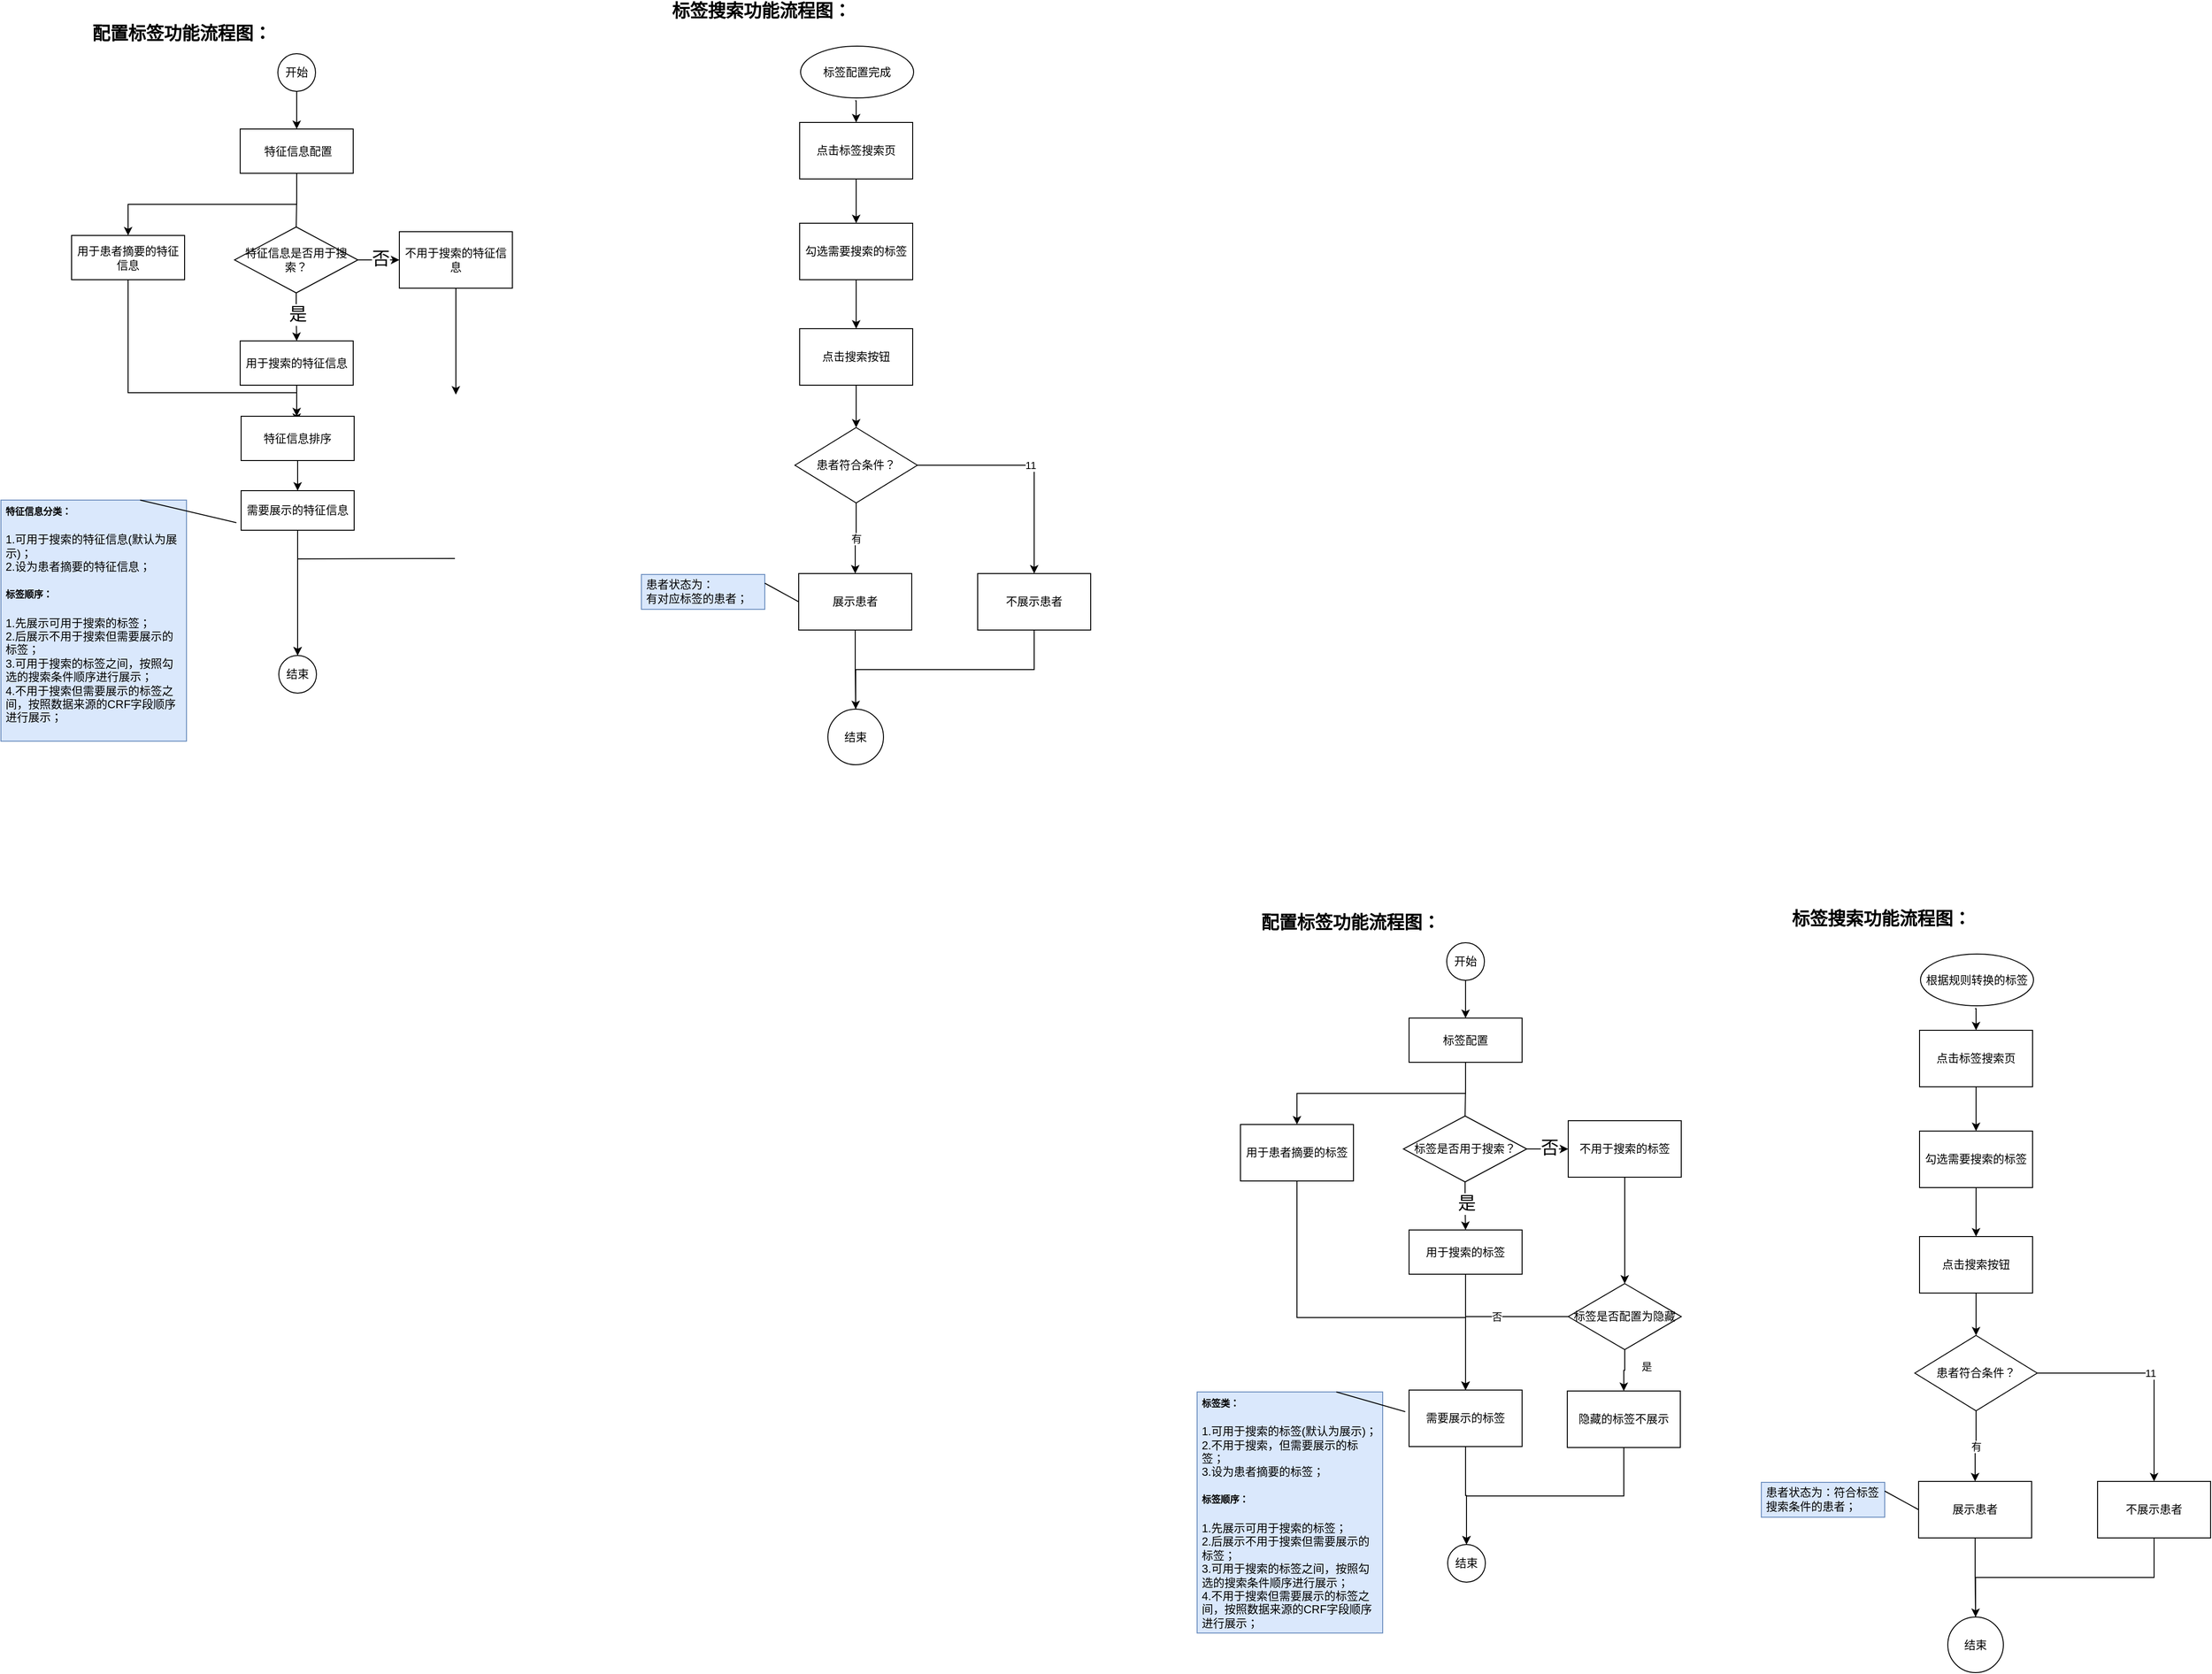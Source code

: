 <mxfile version="14.9.0" type="github">
  <diagram id="2TADyYtRJeXbwywr8u7V" name="第 1 页">
    <mxGraphModel dx="2152" dy="557" grid="0" gridSize="10" guides="0" tooltips="1" connect="1" arrows="1" fold="1" page="1" pageScale="1" pageWidth="1200" pageHeight="1920" math="0" shadow="0">
      <root>
        <mxCell id="0" />
        <mxCell id="1" parent="0" />
        <mxCell id="0NsFDEd5azYHx1vuOnu8-48" style="edgeStyle=orthogonalEdgeStyle;rounded=0;orthogonalLoop=1;jettySize=auto;html=1;entryX=0.5;entryY=0;entryDx=0;entryDy=0;" parent="1" source="0NsFDEd5azYHx1vuOnu8-5" target="0NsFDEd5azYHx1vuOnu8-15" edge="1">
          <mxGeometry relative="1" as="geometry">
            <mxPoint x="-260" y="288" as="targetPoint" />
          </mxGeometry>
        </mxCell>
        <mxCell id="0NsFDEd5azYHx1vuOnu8-5" value="点击标签搜索页" style="rounded=0;whiteSpace=wrap;html=1;" parent="1" vertex="1">
          <mxGeometry x="-320" y="186" width="120" height="60" as="geometry" />
        </mxCell>
        <mxCell id="0NsFDEd5azYHx1vuOnu8-47" style="edgeStyle=orthogonalEdgeStyle;rounded=0;orthogonalLoop=1;jettySize=auto;html=1;exitX=0.5;exitY=1;exitDx=0;exitDy=0;entryX=0.5;entryY=0;entryDx=0;entryDy=0;" parent="1" target="0NsFDEd5azYHx1vuOnu8-5" edge="1">
          <mxGeometry relative="1" as="geometry">
            <mxPoint x="-261" y="163" as="sourcePoint" />
          </mxGeometry>
        </mxCell>
        <mxCell id="0NsFDEd5azYHx1vuOnu8-22" style="edgeStyle=orthogonalEdgeStyle;rounded=0;orthogonalLoop=1;jettySize=auto;html=1;entryX=0.5;entryY=0;entryDx=0;entryDy=0;" parent="1" source="0NsFDEd5azYHx1vuOnu8-15" target="0NsFDEd5azYHx1vuOnu8-19" edge="1">
          <mxGeometry relative="1" as="geometry" />
        </mxCell>
        <mxCell id="0NsFDEd5azYHx1vuOnu8-15" value="勾选需要搜索的标签" style="rounded=0;whiteSpace=wrap;html=1;" parent="1" vertex="1">
          <mxGeometry x="-320" y="293" width="120" height="60" as="geometry" />
        </mxCell>
        <mxCell id="0NsFDEd5azYHx1vuOnu8-19" value="点击搜索按钮" style="rounded=0;whiteSpace=wrap;html=1;" parent="1" vertex="1">
          <mxGeometry x="-320" y="405" width="120" height="60" as="geometry" />
        </mxCell>
        <mxCell id="0NsFDEd5azYHx1vuOnu8-33" style="edgeStyle=orthogonalEdgeStyle;rounded=0;orthogonalLoop=1;jettySize=auto;html=1;exitX=0.5;exitY=1;exitDx=0;exitDy=0;entryX=0.5;entryY=0;entryDx=0;entryDy=0;fillColor=#d5e8d4;" parent="1" source="0NsFDEd5azYHx1vuOnu8-19" target="0NsFDEd5azYHx1vuOnu8-24" edge="1">
          <mxGeometry relative="1" as="geometry">
            <mxPoint x="-261" y="588" as="sourcePoint" />
          </mxGeometry>
        </mxCell>
        <mxCell id="0NsFDEd5azYHx1vuOnu8-26" value="有" style="edgeStyle=orthogonalEdgeStyle;rounded=0;orthogonalLoop=1;jettySize=auto;html=1;exitX=0.5;exitY=1;exitDx=0;exitDy=0;entryX=0.5;entryY=0;entryDx=0;entryDy=0;" parent="1" source="0NsFDEd5azYHx1vuOnu8-24" target="0NsFDEd5azYHx1vuOnu8-25" edge="1">
          <mxGeometry relative="1" as="geometry" />
        </mxCell>
        <mxCell id="0NsFDEd5azYHx1vuOnu8-35" value="11" style="edgeStyle=orthogonalEdgeStyle;rounded=0;orthogonalLoop=1;jettySize=auto;html=1;entryX=0.5;entryY=0;entryDx=0;entryDy=0;" parent="1" source="0NsFDEd5azYHx1vuOnu8-24" target="0NsFDEd5azYHx1vuOnu8-27" edge="1">
          <mxGeometry relative="1" as="geometry" />
        </mxCell>
        <mxCell id="0NsFDEd5azYHx1vuOnu8-24" value="患者符合条件？" style="rhombus;whiteSpace=wrap;html=1;" parent="1" vertex="1">
          <mxGeometry x="-325" y="510" width="130" height="80" as="geometry" />
        </mxCell>
        <mxCell id="0NsFDEd5azYHx1vuOnu8-25" value="展示患者" style="rounded=0;whiteSpace=wrap;html=1;" parent="1" vertex="1">
          <mxGeometry x="-321" y="665" width="120" height="60" as="geometry" />
        </mxCell>
        <mxCell id="lo-D50GMY3HxLi5D7oOY-20" style="edgeStyle=orthogonalEdgeStyle;rounded=0;orthogonalLoop=1;jettySize=auto;html=1;exitX=0.5;exitY=1;exitDx=0;exitDy=0;" parent="1" source="0NsFDEd5azYHx1vuOnu8-27" target="0NsFDEd5azYHx1vuOnu8-45" edge="1">
          <mxGeometry relative="1" as="geometry" />
        </mxCell>
        <mxCell id="0NsFDEd5azYHx1vuOnu8-27" value="不展示患者" style="rounded=0;whiteSpace=wrap;html=1;" parent="1" vertex="1">
          <mxGeometry x="-131" y="665" width="120" height="60" as="geometry" />
        </mxCell>
        <mxCell id="0NsFDEd5azYHx1vuOnu8-39" style="edgeStyle=orthogonalEdgeStyle;rounded=0;orthogonalLoop=1;jettySize=auto;html=1;entryX=0.5;entryY=0;entryDx=0;entryDy=0;" parent="1" edge="1">
          <mxGeometry relative="1" as="geometry">
            <mxPoint x="530.0" y="1220" as="sourcePoint" />
          </mxGeometry>
        </mxCell>
        <mxCell id="0NsFDEd5azYHx1vuOnu8-52" value="标签搜索功能流程图：" style="text;html=1;strokeColor=none;fillColor=none;align=center;verticalAlign=middle;whiteSpace=wrap;rounded=0;fontSize=19;fontStyle=1" parent="1" vertex="1">
          <mxGeometry x="-502" y="58" width="283" height="20" as="geometry" />
        </mxCell>
        <mxCell id="0NsFDEd5azYHx1vuOnu8-53" value="配置标签功能流程图：" style="text;html=1;strokeColor=none;fillColor=none;align=center;verticalAlign=middle;whiteSpace=wrap;rounded=0;fontFamily=Verdana;fontStyle=1;fontSize=19;" parent="1" vertex="1">
          <mxGeometry x="-1115" y="82" width="278" height="20" as="geometry" />
        </mxCell>
        <mxCell id="lo-D50GMY3HxLi5D7oOY-1" value="" style="edgeStyle=orthogonalEdgeStyle;rounded=0;orthogonalLoop=1;jettySize=auto;html=1;" parent="1" source="0NsFDEd5azYHx1vuOnu8-54" target="0NsFDEd5azYHx1vuOnu8-55" edge="1">
          <mxGeometry relative="1" as="geometry" />
        </mxCell>
        <mxCell id="0NsFDEd5azYHx1vuOnu8-54" value="开始" style="ellipse;whiteSpace=wrap;html=1;aspect=fixed;" parent="1" vertex="1">
          <mxGeometry x="-874" y="113" width="40" height="40" as="geometry" />
        </mxCell>
        <mxCell id="lo-D50GMY3HxLi5D7oOY-4" style="edgeStyle=orthogonalEdgeStyle;rounded=0;orthogonalLoop=1;jettySize=auto;html=1;entryX=0.5;entryY=0;entryDx=0;entryDy=0;startArrow=none;" parent="1" source="lo-D50GMY3HxLi5D7oOY-34" target="lo-D50GMY3HxLi5D7oOY-25" edge="1">
          <mxGeometry relative="1" as="geometry">
            <mxPoint x="-876" y="281" as="targetPoint" />
          </mxGeometry>
        </mxCell>
        <mxCell id="lo-D50GMY3HxLi5D7oOY-43" value="是" style="edgeLabel;html=1;align=center;verticalAlign=middle;resizable=0;points=[];fontSize=19;fontFamily=Verdana;" parent="lo-D50GMY3HxLi5D7oOY-4" vertex="1" connectable="0">
          <mxGeometry x="-0.127" y="1" relative="1" as="geometry">
            <mxPoint as="offset" />
          </mxGeometry>
        </mxCell>
        <mxCell id="lo-D50GMY3HxLi5D7oOY-37" style="edgeStyle=orthogonalEdgeStyle;rounded=0;orthogonalLoop=1;jettySize=auto;html=1;entryX=0.5;entryY=0;entryDx=0;entryDy=0;strokeColor=#000000;exitX=0.5;exitY=1;exitDx=0;exitDy=0;" parent="1" source="0NsFDEd5azYHx1vuOnu8-55" target="lo-D50GMY3HxLi5D7oOY-24" edge="1">
          <mxGeometry relative="1" as="geometry">
            <mxPoint x="-754" y="254" as="sourcePoint" />
          </mxGeometry>
        </mxCell>
        <mxCell id="0NsFDEd5azYHx1vuOnu8-55" value="&amp;nbsp;特征信息配置" style="rounded=0;whiteSpace=wrap;html=1;" parent="1" vertex="1">
          <mxGeometry x="-914" y="193" width="120" height="47" as="geometry" />
        </mxCell>
        <mxCell id="lo-D50GMY3HxLi5D7oOY-6" style="edgeStyle=orthogonalEdgeStyle;rounded=0;orthogonalLoop=1;jettySize=auto;html=1;exitX=0.5;exitY=1;exitDx=0;exitDy=0;entryX=0.5;entryY=0;entryDx=0;entryDy=0;" parent="1" source="0NsFDEd5azYHx1vuOnu8-62" edge="1">
          <mxGeometry relative="1" as="geometry">
            <mxPoint x="-685" y="475" as="targetPoint" />
          </mxGeometry>
        </mxCell>
        <mxCell id="0NsFDEd5azYHx1vuOnu8-62" value="不用于搜索的特征信息" style="rounded=0;whiteSpace=wrap;html=1;" parent="1" vertex="1">
          <mxGeometry x="-745" y="302" width="120" height="60" as="geometry" />
        </mxCell>
        <mxCell id="0NsFDEd5azYHx1vuOnu8-72" style="edgeStyle=orthogonalEdgeStyle;rounded=0;orthogonalLoop=1;jettySize=auto;html=1;entryX=0.5;entryY=0;entryDx=0;entryDy=0;" parent="1" source="0NsFDEd5azYHx1vuOnu8-73" target="lo-D50GMY3HxLi5D7oOY-10" edge="1">
          <mxGeometry relative="1" as="geometry">
            <mxPoint x="-853.5" y="705" as="targetPoint" />
          </mxGeometry>
        </mxCell>
        <mxCell id="0NsFDEd5azYHx1vuOnu8-73" value="需要展示的特征信息" style="rounded=0;whiteSpace=wrap;html=1;" parent="1" vertex="1">
          <mxGeometry x="-913" y="577" width="120" height="42" as="geometry" />
        </mxCell>
        <mxCell id="lo-D50GMY3HxLi5D7oOY-13" style="edgeStyle=orthogonalEdgeStyle;rounded=0;orthogonalLoop=1;jettySize=auto;html=1;exitX=0.5;exitY=1;exitDx=0;exitDy=0;" parent="1" target="lo-D50GMY3HxLi5D7oOY-10" edge="1">
          <mxGeometry relative="1" as="geometry">
            <mxPoint x="-686" y="649" as="sourcePoint" />
          </mxGeometry>
        </mxCell>
        <mxCell id="0NsFDEd5azYHx1vuOnu8-79" style="edgeStyle=orthogonalEdgeStyle;rounded=0;orthogonalLoop=1;jettySize=auto;html=1;exitX=0.5;exitY=1;exitDx=0;exitDy=0;" parent="1" source="0NsFDEd5azYHx1vuOnu8-53" target="0NsFDEd5azYHx1vuOnu8-53" edge="1">
          <mxGeometry relative="1" as="geometry" />
        </mxCell>
        <mxCell id="lo-D50GMY3HxLi5D7oOY-2" value="&lt;span&gt;标签配置完成&lt;/span&gt;" style="ellipse;whiteSpace=wrap;html=1;" parent="1" vertex="1">
          <mxGeometry x="-319" y="105" width="120" height="55" as="geometry" />
        </mxCell>
        <mxCell id="lo-D50GMY3HxLi5D7oOY-10" value="结束" style="ellipse;whiteSpace=wrap;html=1;aspect=fixed;" parent="1" vertex="1">
          <mxGeometry x="-873" y="752" width="40" height="40" as="geometry" />
        </mxCell>
        <mxCell id="0NsFDEd5azYHx1vuOnu8-45" value="结束" style="ellipse;whiteSpace=wrap;html=1;aspect=fixed;" parent="1" vertex="1">
          <mxGeometry x="-290" y="809" width="59" height="59" as="geometry" />
        </mxCell>
        <mxCell id="lo-D50GMY3HxLi5D7oOY-18" value="" style="edgeStyle=orthogonalEdgeStyle;rounded=0;orthogonalLoop=1;jettySize=auto;html=1;exitX=0.5;exitY=1;exitDx=0;exitDy=0;endArrow=none;" parent="1" source="0NsFDEd5azYHx1vuOnu8-25" target="0NsFDEd5azYHx1vuOnu8-45" edge="1">
          <mxGeometry relative="1" as="geometry">
            <mxPoint x="-71" y="1275" as="targetPoint" />
            <mxPoint x="-261" y="725" as="sourcePoint" />
          </mxGeometry>
        </mxCell>
        <mxCell id="lo-D50GMY3HxLi5D7oOY-22" value="&lt;h5&gt;特征信息分类：&lt;/h5&gt;1.可用于搜索的特征信息(默认为展示)；&lt;br&gt;2.设为患者摘要的特征信息；&lt;br&gt;&lt;h5&gt;标签顺序：&lt;/h5&gt;1.先展示可用于搜索的标签；&lt;br&gt;2.后展示不用于搜索但需要展示的标签；&lt;br&gt;3.可用于搜索的标签之间，按照勾选的搜索条件顺序进行展示；&lt;br&gt;4.不用于搜索但需要展示的标签之间，按照数据来源的CRF字段顺序进行展示；" style="text;html=1;fillColor=#dae8fc;spacing=5;spacingTop=-20;whiteSpace=wrap;overflow=hidden;rounded=0;strokeColor=#6c8ebf;" parent="1" vertex="1">
          <mxGeometry x="-1168" y="587" width="197" height="256" as="geometry" />
        </mxCell>
        <mxCell id="lo-D50GMY3HxLi5D7oOY-23" value="&lt;br&gt;患者状态为：&lt;br&gt;有对应标签的患者；" style="text;html=1;fillColor=#dae8fc;spacing=5;spacingTop=-20;whiteSpace=wrap;overflow=hidden;rounded=0;strokeColor=#6c8ebf;" parent="1" vertex="1">
          <mxGeometry x="-488" y="666" width="131" height="37" as="geometry" />
        </mxCell>
        <mxCell id="r0KFX-PSw_EzG97VqH4p-3" style="edgeStyle=orthogonalEdgeStyle;rounded=0;orthogonalLoop=1;jettySize=auto;html=1;" edge="1" parent="1" source="lo-D50GMY3HxLi5D7oOY-24">
          <mxGeometry relative="1" as="geometry">
            <mxPoint x="-854" y="504" as="targetPoint" />
            <Array as="points">
              <mxPoint x="-1033" y="473" />
              <mxPoint x="-854" y="473" />
            </Array>
          </mxGeometry>
        </mxCell>
        <mxCell id="lo-D50GMY3HxLi5D7oOY-24" value="用于患者摘要的特征信息" style="rounded=0;whiteSpace=wrap;html=1;fontStyle=0" parent="1" vertex="1">
          <mxGeometry x="-1093" y="306" width="120" height="47" as="geometry" />
        </mxCell>
        <mxCell id="lo-D50GMY3HxLi5D7oOY-33" style="edgeStyle=orthogonalEdgeStyle;rounded=0;orthogonalLoop=1;jettySize=auto;html=1;strokeColor=#000000;" parent="1" source="lo-D50GMY3HxLi5D7oOY-25" edge="1">
          <mxGeometry relative="1" as="geometry">
            <mxPoint x="-854" y="498" as="targetPoint" />
          </mxGeometry>
        </mxCell>
        <mxCell id="lo-D50GMY3HxLi5D7oOY-25" value="用于搜索的特征信息" style="rounded=0;whiteSpace=wrap;html=1;" parent="1" vertex="1">
          <mxGeometry x="-914" y="418" width="120" height="47" as="geometry" />
        </mxCell>
        <mxCell id="lo-D50GMY3HxLi5D7oOY-36" style="edgeStyle=orthogonalEdgeStyle;rounded=0;orthogonalLoop=1;jettySize=auto;html=1;entryX=0;entryY=0.5;entryDx=0;entryDy=0;strokeColor=#000000;" parent="1" source="lo-D50GMY3HxLi5D7oOY-34" target="0NsFDEd5azYHx1vuOnu8-62" edge="1">
          <mxGeometry relative="1" as="geometry" />
        </mxCell>
        <mxCell id="lo-D50GMY3HxLi5D7oOY-44" value="否" style="edgeLabel;html=1;align=center;verticalAlign=middle;resizable=0;points=[];fontSize=19;fontFamily=Verdana;" parent="lo-D50GMY3HxLi5D7oOY-36" vertex="1" connectable="0">
          <mxGeometry x="0.088" y="1" relative="1" as="geometry">
            <mxPoint as="offset" />
          </mxGeometry>
        </mxCell>
        <mxCell id="lo-D50GMY3HxLi5D7oOY-34" value="特征信息是否用于搜索？" style="rhombus;whiteSpace=wrap;html=1;" parent="1" vertex="1">
          <mxGeometry x="-920" y="297" width="131" height="70" as="geometry" />
        </mxCell>
        <mxCell id="lo-D50GMY3HxLi5D7oOY-35" value="" style="edgeStyle=orthogonalEdgeStyle;rounded=0;orthogonalLoop=1;jettySize=auto;html=1;entryX=0.5;entryY=0;entryDx=0;entryDy=0;endArrow=none;" parent="1" source="0NsFDEd5azYHx1vuOnu8-55" target="lo-D50GMY3HxLi5D7oOY-34" edge="1">
          <mxGeometry relative="1" as="geometry">
            <mxPoint x="-854" y="240" as="sourcePoint" />
            <mxPoint x="-853" y="383.0" as="targetPoint" />
          </mxGeometry>
        </mxCell>
        <mxCell id="lo-D50GMY3HxLi5D7oOY-40" value="" style="endArrow=none;html=1;strokeColor=#000000;exitX=0.75;exitY=0;exitDx=0;exitDy=0;" parent="1" source="lo-D50GMY3HxLi5D7oOY-22" edge="1">
          <mxGeometry width="50" height="50" relative="1" as="geometry">
            <mxPoint x="-949" y="559" as="sourcePoint" />
            <mxPoint x="-918" y="611" as="targetPoint" />
          </mxGeometry>
        </mxCell>
        <mxCell id="lo-D50GMY3HxLi5D7oOY-42" value="" style="endArrow=none;html=1;strokeColor=#000000;entryX=1;entryY=0.25;entryDx=0;entryDy=0;exitX=0;exitY=0.5;exitDx=0;exitDy=0;" parent="1" source="0NsFDEd5azYHx1vuOnu8-25" target="lo-D50GMY3HxLi5D7oOY-23" edge="1">
          <mxGeometry width="50" height="50" relative="1" as="geometry">
            <mxPoint x="186" y="560" as="sourcePoint" />
            <mxPoint x="-13" y="500" as="targetPoint" />
          </mxGeometry>
        </mxCell>
        <mxCell id="lo-D50GMY3HxLi5D7oOY-46" style="edgeStyle=orthogonalEdgeStyle;rounded=0;orthogonalLoop=1;jettySize=auto;html=1;entryX=0.5;entryY=0;entryDx=0;entryDy=0;" parent="1" source="lo-D50GMY3HxLi5D7oOY-47" target="lo-D50GMY3HxLi5D7oOY-50" edge="1">
          <mxGeometry relative="1" as="geometry">
            <mxPoint x="929" y="1252" as="targetPoint" />
          </mxGeometry>
        </mxCell>
        <mxCell id="lo-D50GMY3HxLi5D7oOY-47" value="点击标签搜索页" style="rounded=0;whiteSpace=wrap;html=1;" parent="1" vertex="1">
          <mxGeometry x="869" y="1150" width="120" height="60" as="geometry" />
        </mxCell>
        <mxCell id="lo-D50GMY3HxLi5D7oOY-48" style="edgeStyle=orthogonalEdgeStyle;rounded=0;orthogonalLoop=1;jettySize=auto;html=1;exitX=0.5;exitY=1;exitDx=0;exitDy=0;entryX=0.5;entryY=0;entryDx=0;entryDy=0;" parent="1" target="lo-D50GMY3HxLi5D7oOY-47" edge="1">
          <mxGeometry relative="1" as="geometry">
            <mxPoint x="928" y="1127.0" as="sourcePoint" />
          </mxGeometry>
        </mxCell>
        <mxCell id="lo-D50GMY3HxLi5D7oOY-49" style="edgeStyle=orthogonalEdgeStyle;rounded=0;orthogonalLoop=1;jettySize=auto;html=1;entryX=0.5;entryY=0;entryDx=0;entryDy=0;" parent="1" source="lo-D50GMY3HxLi5D7oOY-50" target="lo-D50GMY3HxLi5D7oOY-51" edge="1">
          <mxGeometry relative="1" as="geometry" />
        </mxCell>
        <mxCell id="lo-D50GMY3HxLi5D7oOY-50" value="勾选需要搜索的标签" style="rounded=0;whiteSpace=wrap;html=1;" parent="1" vertex="1">
          <mxGeometry x="869" y="1257" width="120" height="60" as="geometry" />
        </mxCell>
        <mxCell id="lo-D50GMY3HxLi5D7oOY-51" value="点击搜索按钮" style="rounded=0;whiteSpace=wrap;html=1;" parent="1" vertex="1">
          <mxGeometry x="869" y="1369" width="120" height="60" as="geometry" />
        </mxCell>
        <mxCell id="lo-D50GMY3HxLi5D7oOY-52" style="edgeStyle=orthogonalEdgeStyle;rounded=0;orthogonalLoop=1;jettySize=auto;html=1;exitX=0.5;exitY=1;exitDx=0;exitDy=0;entryX=0.5;entryY=0;entryDx=0;entryDy=0;fillColor=#d5e8d4;" parent="1" source="lo-D50GMY3HxLi5D7oOY-51" target="lo-D50GMY3HxLi5D7oOY-55" edge="1">
          <mxGeometry relative="1" as="geometry">
            <mxPoint x="928" y="1552" as="sourcePoint" />
          </mxGeometry>
        </mxCell>
        <mxCell id="lo-D50GMY3HxLi5D7oOY-53" value="有" style="edgeStyle=orthogonalEdgeStyle;rounded=0;orthogonalLoop=1;jettySize=auto;html=1;exitX=0.5;exitY=1;exitDx=0;exitDy=0;entryX=0.5;entryY=0;entryDx=0;entryDy=0;" parent="1" source="lo-D50GMY3HxLi5D7oOY-55" target="lo-D50GMY3HxLi5D7oOY-56" edge="1">
          <mxGeometry relative="1" as="geometry" />
        </mxCell>
        <mxCell id="lo-D50GMY3HxLi5D7oOY-54" value="11" style="edgeStyle=orthogonalEdgeStyle;rounded=0;orthogonalLoop=1;jettySize=auto;html=1;entryX=0.5;entryY=0;entryDx=0;entryDy=0;" parent="1" source="lo-D50GMY3HxLi5D7oOY-55" target="lo-D50GMY3HxLi5D7oOY-58" edge="1">
          <mxGeometry relative="1" as="geometry" />
        </mxCell>
        <mxCell id="lo-D50GMY3HxLi5D7oOY-55" value="患者符合条件？" style="rhombus;whiteSpace=wrap;html=1;" parent="1" vertex="1">
          <mxGeometry x="864" y="1474" width="130" height="80" as="geometry" />
        </mxCell>
        <mxCell id="lo-D50GMY3HxLi5D7oOY-56" value="展示患者" style="rounded=0;whiteSpace=wrap;html=1;" parent="1" vertex="1">
          <mxGeometry x="868" y="1629" width="120" height="60" as="geometry" />
        </mxCell>
        <mxCell id="lo-D50GMY3HxLi5D7oOY-57" style="edgeStyle=orthogonalEdgeStyle;rounded=0;orthogonalLoop=1;jettySize=auto;html=1;exitX=0.5;exitY=1;exitDx=0;exitDy=0;" parent="1" source="lo-D50GMY3HxLi5D7oOY-58" target="lo-D50GMY3HxLi5D7oOY-61" edge="1">
          <mxGeometry relative="1" as="geometry" />
        </mxCell>
        <mxCell id="lo-D50GMY3HxLi5D7oOY-58" value="不展示患者" style="rounded=0;whiteSpace=wrap;html=1;" parent="1" vertex="1">
          <mxGeometry x="1058" y="1629" width="120" height="60" as="geometry" />
        </mxCell>
        <mxCell id="lo-D50GMY3HxLi5D7oOY-59" value="标签搜索功能流程图：" style="text;html=1;strokeColor=none;fillColor=none;align=center;verticalAlign=middle;whiteSpace=wrap;rounded=0;fontSize=19;fontStyle=1" parent="1" vertex="1">
          <mxGeometry x="687" y="1022" width="283" height="20" as="geometry" />
        </mxCell>
        <mxCell id="lo-D50GMY3HxLi5D7oOY-60" value="根据规则转换的标签" style="ellipse;whiteSpace=wrap;html=1;" parent="1" vertex="1">
          <mxGeometry x="870" y="1069" width="120" height="55" as="geometry" />
        </mxCell>
        <mxCell id="lo-D50GMY3HxLi5D7oOY-61" value="结束" style="ellipse;whiteSpace=wrap;html=1;aspect=fixed;" parent="1" vertex="1">
          <mxGeometry x="899" y="1773" width="59" height="59" as="geometry" />
        </mxCell>
        <mxCell id="lo-D50GMY3HxLi5D7oOY-62" value="" style="edgeStyle=orthogonalEdgeStyle;rounded=0;orthogonalLoop=1;jettySize=auto;html=1;exitX=0.5;exitY=1;exitDx=0;exitDy=0;endArrow=none;" parent="1" source="lo-D50GMY3HxLi5D7oOY-56" target="lo-D50GMY3HxLi5D7oOY-61" edge="1">
          <mxGeometry relative="1" as="geometry">
            <mxPoint x="1118" y="2239" as="targetPoint" />
            <mxPoint x="928" y="1689" as="sourcePoint" />
          </mxGeometry>
        </mxCell>
        <mxCell id="lo-D50GMY3HxLi5D7oOY-63" value="&lt;br&gt;患者状态为：符合标签搜索条件的患者；" style="text;html=1;fillColor=#dae8fc;spacing=5;spacingTop=-20;whiteSpace=wrap;overflow=hidden;rounded=0;strokeColor=#6c8ebf;" parent="1" vertex="1">
          <mxGeometry x="701" y="1630" width="131" height="37" as="geometry" />
        </mxCell>
        <mxCell id="lo-D50GMY3HxLi5D7oOY-64" value="" style="endArrow=none;html=1;strokeColor=#000000;entryX=1;entryY=0.25;entryDx=0;entryDy=0;exitX=0;exitY=0.5;exitDx=0;exitDy=0;" parent="1" source="lo-D50GMY3HxLi5D7oOY-56" target="lo-D50GMY3HxLi5D7oOY-63" edge="1">
          <mxGeometry width="50" height="50" relative="1" as="geometry">
            <mxPoint x="1375" y="1524" as="sourcePoint" />
            <mxPoint x="1176" y="1464" as="targetPoint" />
          </mxGeometry>
        </mxCell>
        <mxCell id="lo-D50GMY3HxLi5D7oOY-65" value="配置标签功能流程图：" style="text;html=1;strokeColor=none;fillColor=none;align=center;verticalAlign=middle;whiteSpace=wrap;rounded=0;fontFamily=Verdana;fontStyle=1;fontSize=19;" parent="1" vertex="1">
          <mxGeometry x="126" y="1026" width="278" height="20" as="geometry" />
        </mxCell>
        <mxCell id="lo-D50GMY3HxLi5D7oOY-66" value="" style="edgeStyle=orthogonalEdgeStyle;rounded=0;orthogonalLoop=1;jettySize=auto;html=1;" parent="1" source="lo-D50GMY3HxLi5D7oOY-67" target="lo-D50GMY3HxLi5D7oOY-71" edge="1">
          <mxGeometry relative="1" as="geometry" />
        </mxCell>
        <mxCell id="lo-D50GMY3HxLi5D7oOY-67" value="开始" style="ellipse;whiteSpace=wrap;html=1;aspect=fixed;" parent="1" vertex="1">
          <mxGeometry x="367" y="1057" width="40" height="40" as="geometry" />
        </mxCell>
        <mxCell id="lo-D50GMY3HxLi5D7oOY-68" style="edgeStyle=orthogonalEdgeStyle;rounded=0;orthogonalLoop=1;jettySize=auto;html=1;entryX=0.5;entryY=0;entryDx=0;entryDy=0;startArrow=none;" parent="1" source="lo-D50GMY3HxLi5D7oOY-92" target="lo-D50GMY3HxLi5D7oOY-89" edge="1">
          <mxGeometry relative="1" as="geometry">
            <mxPoint x="365" y="1225" as="targetPoint" />
          </mxGeometry>
        </mxCell>
        <mxCell id="lo-D50GMY3HxLi5D7oOY-69" value="是" style="edgeLabel;html=1;align=center;verticalAlign=middle;resizable=0;points=[];fontSize=19;fontFamily=Verdana;" parent="lo-D50GMY3HxLi5D7oOY-68" vertex="1" connectable="0">
          <mxGeometry x="-0.127" y="1" relative="1" as="geometry">
            <mxPoint as="offset" />
          </mxGeometry>
        </mxCell>
        <mxCell id="lo-D50GMY3HxLi5D7oOY-70" style="edgeStyle=orthogonalEdgeStyle;rounded=0;orthogonalLoop=1;jettySize=auto;html=1;entryX=0.5;entryY=0;entryDx=0;entryDy=0;strokeColor=#000000;exitX=0.5;exitY=1;exitDx=0;exitDy=0;" parent="1" source="lo-D50GMY3HxLi5D7oOY-71" target="lo-D50GMY3HxLi5D7oOY-87" edge="1">
          <mxGeometry relative="1" as="geometry">
            <mxPoint x="487" y="1198" as="sourcePoint" />
          </mxGeometry>
        </mxCell>
        <mxCell id="lo-D50GMY3HxLi5D7oOY-71" value="标签配置" style="rounded=0;whiteSpace=wrap;html=1;" parent="1" vertex="1">
          <mxGeometry x="327" y="1137" width="120" height="47" as="geometry" />
        </mxCell>
        <mxCell id="lo-D50GMY3HxLi5D7oOY-72" style="edgeStyle=orthogonalEdgeStyle;rounded=0;orthogonalLoop=1;jettySize=auto;html=1;exitX=0.5;exitY=1;exitDx=0;exitDy=0;entryX=0.5;entryY=0;entryDx=0;entryDy=0;" parent="1" source="lo-D50GMY3HxLi5D7oOY-73" target="lo-D50GMY3HxLi5D7oOY-78" edge="1">
          <mxGeometry relative="1" as="geometry" />
        </mxCell>
        <mxCell id="lo-D50GMY3HxLi5D7oOY-73" value="不用于搜索的标签" style="rounded=0;whiteSpace=wrap;html=1;" parent="1" vertex="1">
          <mxGeometry x="496" y="1246" width="120" height="60" as="geometry" />
        </mxCell>
        <mxCell id="lo-D50GMY3HxLi5D7oOY-74" style="edgeStyle=orthogonalEdgeStyle;rounded=0;orthogonalLoop=1;jettySize=auto;html=1;entryX=0.5;entryY=0;entryDx=0;entryDy=0;" parent="1" source="lo-D50GMY3HxLi5D7oOY-78" target="lo-D50GMY3HxLi5D7oOY-79" edge="1">
          <mxGeometry relative="1" as="geometry" />
        </mxCell>
        <mxCell id="lo-D50GMY3HxLi5D7oOY-75" value="是" style="edgeLabel;html=1;align=center;verticalAlign=middle;resizable=0;points=[];" parent="lo-D50GMY3HxLi5D7oOY-74" vertex="1" connectable="0">
          <mxGeometry x="-0.27" relative="1" as="geometry">
            <mxPoint x="23" y="1" as="offset" />
          </mxGeometry>
        </mxCell>
        <mxCell id="lo-D50GMY3HxLi5D7oOY-76" style="edgeStyle=orthogonalEdgeStyle;rounded=0;orthogonalLoop=1;jettySize=auto;html=1;entryX=0.5;entryY=0;entryDx=0;entryDy=0;" parent="1" source="lo-D50GMY3HxLi5D7oOY-78" target="lo-D50GMY3HxLi5D7oOY-81" edge="1">
          <mxGeometry relative="1" as="geometry" />
        </mxCell>
        <mxCell id="lo-D50GMY3HxLi5D7oOY-77" value="否" style="edgeLabel;html=1;align=center;verticalAlign=middle;resizable=0;points=[];" parent="lo-D50GMY3HxLi5D7oOY-76" vertex="1" connectable="0">
          <mxGeometry x="-0.532" y="-3" relative="1" as="geometry">
            <mxPoint x="-32" y="3" as="offset" />
          </mxGeometry>
        </mxCell>
        <mxCell id="lo-D50GMY3HxLi5D7oOY-78" value="标签是否配置为隐藏" style="rhombus;whiteSpace=wrap;html=1;" parent="1" vertex="1">
          <mxGeometry x="496" y="1419" width="120" height="70" as="geometry" />
        </mxCell>
        <mxCell id="lo-D50GMY3HxLi5D7oOY-79" value="隐藏的标签不展示" style="rounded=0;whiteSpace=wrap;html=1;" parent="1" vertex="1">
          <mxGeometry x="495" y="1533" width="120" height="60" as="geometry" />
        </mxCell>
        <mxCell id="lo-D50GMY3HxLi5D7oOY-80" style="edgeStyle=orthogonalEdgeStyle;rounded=0;orthogonalLoop=1;jettySize=auto;html=1;entryX=0.5;entryY=0;entryDx=0;entryDy=0;" parent="1" source="lo-D50GMY3HxLi5D7oOY-81" target="lo-D50GMY3HxLi5D7oOY-84" edge="1">
          <mxGeometry relative="1" as="geometry">
            <mxPoint x="387.5" y="1649" as="targetPoint" />
          </mxGeometry>
        </mxCell>
        <mxCell id="lo-D50GMY3HxLi5D7oOY-81" value="需要展示的标签" style="rounded=0;whiteSpace=wrap;html=1;" parent="1" vertex="1">
          <mxGeometry x="327" y="1532" width="120" height="60" as="geometry" />
        </mxCell>
        <mxCell id="lo-D50GMY3HxLi5D7oOY-82" style="edgeStyle=orthogonalEdgeStyle;rounded=0;orthogonalLoop=1;jettySize=auto;html=1;exitX=0.5;exitY=1;exitDx=0;exitDy=0;" parent="1" source="lo-D50GMY3HxLi5D7oOY-79" target="lo-D50GMY3HxLi5D7oOY-84" edge="1">
          <mxGeometry relative="1" as="geometry">
            <mxPoint x="387.5" y="1698" as="sourcePoint" />
          </mxGeometry>
        </mxCell>
        <mxCell id="lo-D50GMY3HxLi5D7oOY-83" style="edgeStyle=orthogonalEdgeStyle;rounded=0;orthogonalLoop=1;jettySize=auto;html=1;exitX=0.5;exitY=1;exitDx=0;exitDy=0;" parent="1" source="lo-D50GMY3HxLi5D7oOY-65" target="lo-D50GMY3HxLi5D7oOY-65" edge="1">
          <mxGeometry relative="1" as="geometry" />
        </mxCell>
        <mxCell id="lo-D50GMY3HxLi5D7oOY-84" value="结束" style="ellipse;whiteSpace=wrap;html=1;aspect=fixed;" parent="1" vertex="1">
          <mxGeometry x="368" y="1696" width="40" height="40" as="geometry" />
        </mxCell>
        <mxCell id="lo-D50GMY3HxLi5D7oOY-85" value="&lt;h5&gt;标签类：&lt;/h5&gt;1.可用于搜索的标签(默认为展示)；&lt;br&gt;2.不用于搜索，但需要展示的标签；&lt;br&gt;3.设为患者摘要的标签；&lt;br&gt;&lt;h5&gt;标签顺序：&lt;/h5&gt;1.先展示可用于搜索的标签；&lt;br&gt;2.后展示不用于搜索但需要展示的标签；&lt;br&gt;3.可用于搜索的标签之间，按照勾选的搜索条件顺序进行展示；&lt;br&gt;4.不用于搜索但需要展示的标签之间，按照数据来源的CRF字段顺序进行展示；" style="text;html=1;fillColor=#dae8fc;spacing=5;spacingTop=-20;whiteSpace=wrap;overflow=hidden;rounded=0;strokeColor=#6c8ebf;" parent="1" vertex="1">
          <mxGeometry x="102" y="1534" width="197" height="256" as="geometry" />
        </mxCell>
        <mxCell id="lo-D50GMY3HxLi5D7oOY-86" style="edgeStyle=orthogonalEdgeStyle;rounded=0;orthogonalLoop=1;jettySize=auto;html=1;entryX=0.5;entryY=0;entryDx=0;entryDy=0;fontFamily=Verdana;fontSize=19;strokeColor=#000000;" parent="1" source="lo-D50GMY3HxLi5D7oOY-87" target="lo-D50GMY3HxLi5D7oOY-81" edge="1">
          <mxGeometry relative="1" as="geometry">
            <Array as="points">
              <mxPoint x="208" y="1455" />
              <mxPoint x="387" y="1455" />
            </Array>
          </mxGeometry>
        </mxCell>
        <mxCell id="lo-D50GMY3HxLi5D7oOY-87" value="用于患者摘要的标签" style="rounded=0;whiteSpace=wrap;html=1;fontStyle=0" parent="1" vertex="1">
          <mxGeometry x="148" y="1250" width="120" height="60" as="geometry" />
        </mxCell>
        <mxCell id="lo-D50GMY3HxLi5D7oOY-88" style="edgeStyle=orthogonalEdgeStyle;rounded=0;orthogonalLoop=1;jettySize=auto;html=1;entryX=0.5;entryY=0;entryDx=0;entryDy=0;strokeColor=#000000;" parent="1" source="lo-D50GMY3HxLi5D7oOY-89" target="lo-D50GMY3HxLi5D7oOY-81" edge="1">
          <mxGeometry relative="1" as="geometry" />
        </mxCell>
        <mxCell id="lo-D50GMY3HxLi5D7oOY-89" value="用于搜索的标签" style="rounded=0;whiteSpace=wrap;html=1;" parent="1" vertex="1">
          <mxGeometry x="327" y="1362" width="120" height="47" as="geometry" />
        </mxCell>
        <mxCell id="lo-D50GMY3HxLi5D7oOY-90" style="edgeStyle=orthogonalEdgeStyle;rounded=0;orthogonalLoop=1;jettySize=auto;html=1;entryX=0;entryY=0.5;entryDx=0;entryDy=0;strokeColor=#000000;" parent="1" source="lo-D50GMY3HxLi5D7oOY-92" target="lo-D50GMY3HxLi5D7oOY-73" edge="1">
          <mxGeometry relative="1" as="geometry" />
        </mxCell>
        <mxCell id="lo-D50GMY3HxLi5D7oOY-91" value="否" style="edgeLabel;html=1;align=center;verticalAlign=middle;resizable=0;points=[];fontSize=19;fontFamily=Verdana;" parent="lo-D50GMY3HxLi5D7oOY-90" vertex="1" connectable="0">
          <mxGeometry x="0.088" y="1" relative="1" as="geometry">
            <mxPoint as="offset" />
          </mxGeometry>
        </mxCell>
        <mxCell id="lo-D50GMY3HxLi5D7oOY-92" value="标签是否用于搜索？" style="rhombus;whiteSpace=wrap;html=1;" parent="1" vertex="1">
          <mxGeometry x="321" y="1241" width="131" height="70" as="geometry" />
        </mxCell>
        <mxCell id="lo-D50GMY3HxLi5D7oOY-93" value="" style="edgeStyle=orthogonalEdgeStyle;rounded=0;orthogonalLoop=1;jettySize=auto;html=1;entryX=0.5;entryY=0;entryDx=0;entryDy=0;endArrow=none;" parent="1" source="lo-D50GMY3HxLi5D7oOY-71" target="lo-D50GMY3HxLi5D7oOY-92" edge="1">
          <mxGeometry relative="1" as="geometry">
            <mxPoint x="387" y="1184" as="sourcePoint" />
            <mxPoint x="388" y="1327.0" as="targetPoint" />
          </mxGeometry>
        </mxCell>
        <mxCell id="lo-D50GMY3HxLi5D7oOY-94" value="" style="endArrow=none;html=1;strokeColor=#000000;exitX=0.75;exitY=0;exitDx=0;exitDy=0;" parent="1" source="lo-D50GMY3HxLi5D7oOY-85" edge="1">
          <mxGeometry width="50" height="50" relative="1" as="geometry">
            <mxPoint x="292" y="1503" as="sourcePoint" />
            <mxPoint x="323" y="1555" as="targetPoint" />
          </mxGeometry>
        </mxCell>
        <mxCell id="r0KFX-PSw_EzG97VqH4p-4" style="edgeStyle=orthogonalEdgeStyle;rounded=0;orthogonalLoop=1;jettySize=auto;html=1;" edge="1" parent="1" source="r0KFX-PSw_EzG97VqH4p-1" target="0NsFDEd5azYHx1vuOnu8-73">
          <mxGeometry relative="1" as="geometry" />
        </mxCell>
        <mxCell id="r0KFX-PSw_EzG97VqH4p-1" value="特征信息排序" style="rounded=0;whiteSpace=wrap;html=1;" vertex="1" parent="1">
          <mxGeometry x="-913" y="498" width="120" height="47" as="geometry" />
        </mxCell>
      </root>
    </mxGraphModel>
  </diagram>
</mxfile>
